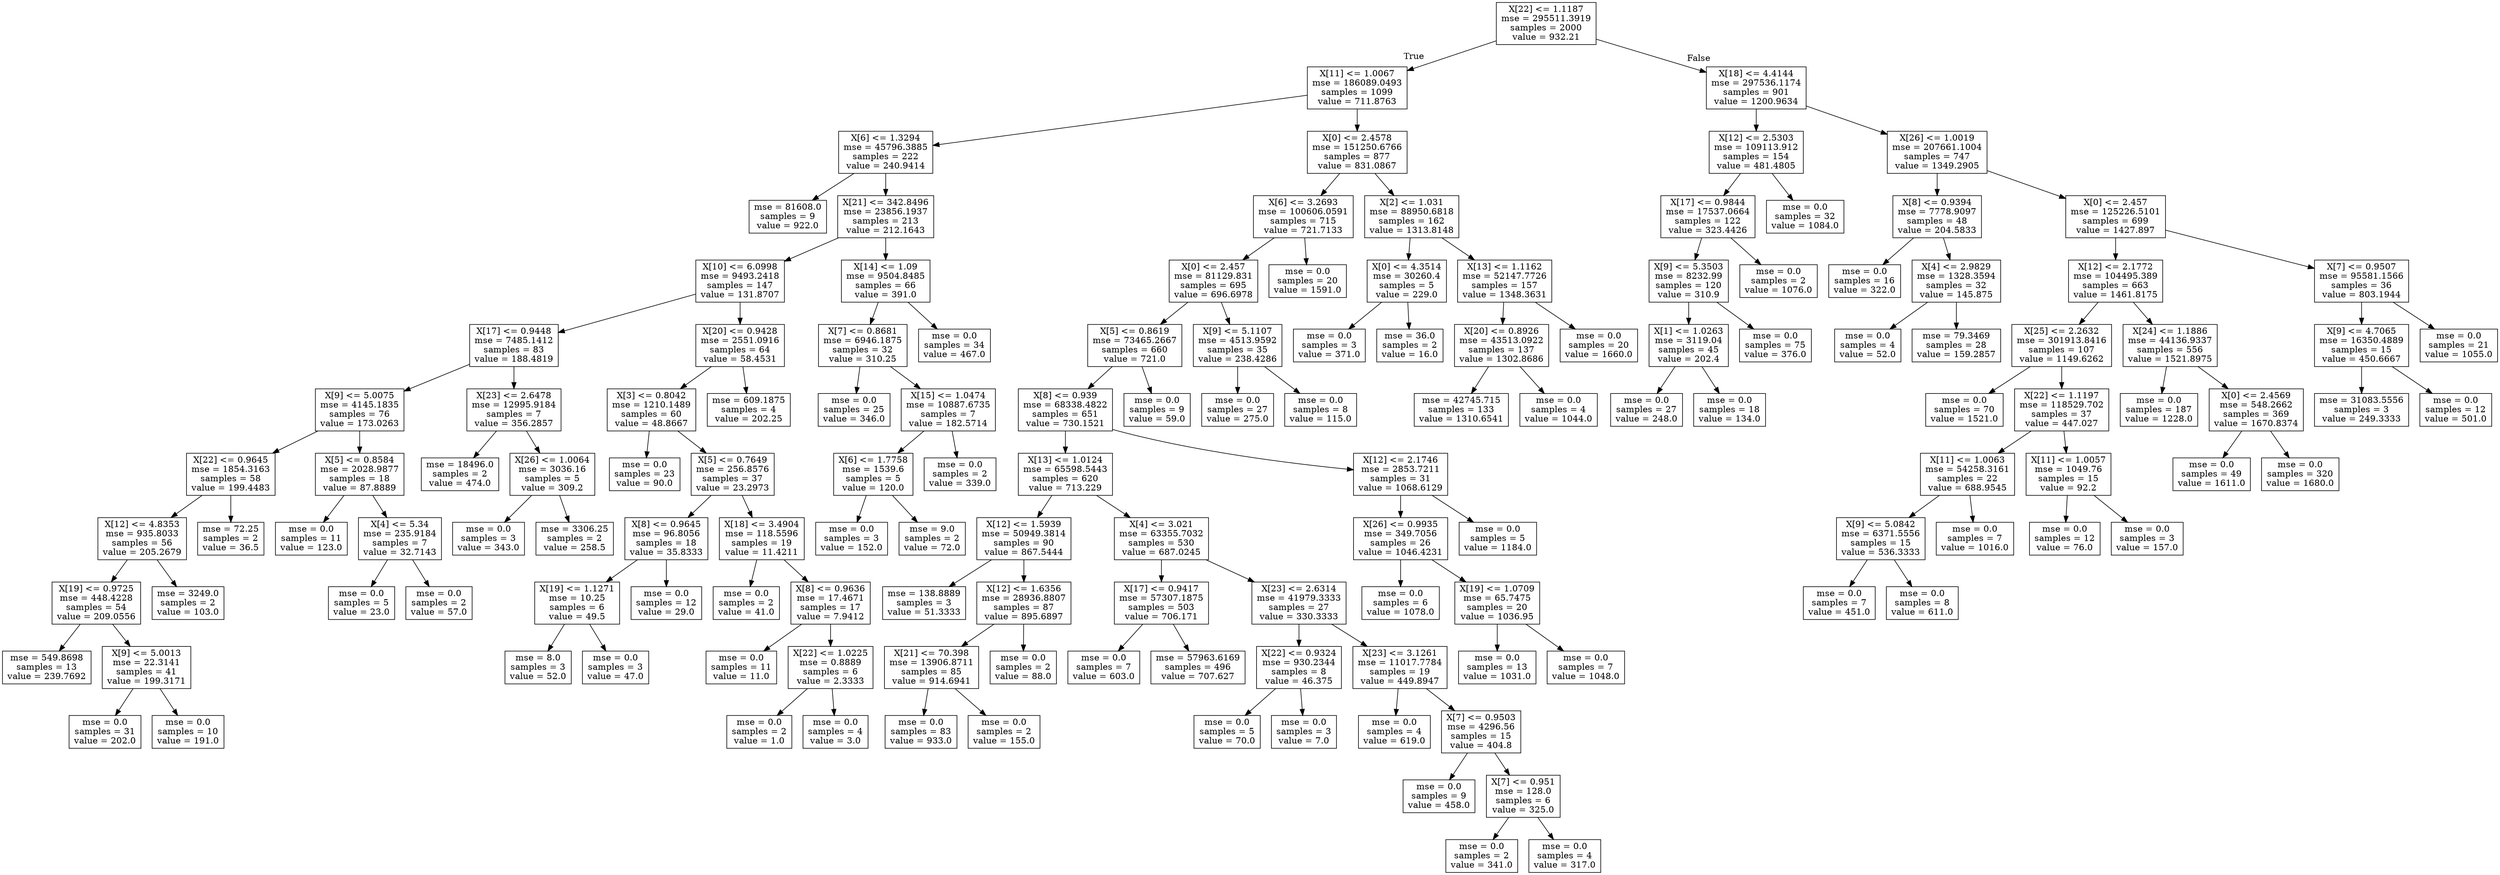 digraph Tree {
node [shape=box] ;
0 [label="X[22] <= 1.1187\nmse = 295511.3919\nsamples = 2000\nvalue = 932.21"] ;
1 [label="X[11] <= 1.0067\nmse = 186089.0493\nsamples = 1099\nvalue = 711.8763"] ;
0 -> 1 [labeldistance=2.5, labelangle=45, headlabel="True"] ;
2 [label="X[6] <= 1.3294\nmse = 45796.3885\nsamples = 222\nvalue = 240.9414"] ;
1 -> 2 ;
3 [label="mse = 81608.0\nsamples = 9\nvalue = 922.0"] ;
2 -> 3 ;
4 [label="X[21] <= 342.8496\nmse = 23856.1937\nsamples = 213\nvalue = 212.1643"] ;
2 -> 4 ;
5 [label="X[10] <= 6.0998\nmse = 9493.2418\nsamples = 147\nvalue = 131.8707"] ;
4 -> 5 ;
6 [label="X[17] <= 0.9448\nmse = 7485.1412\nsamples = 83\nvalue = 188.4819"] ;
5 -> 6 ;
7 [label="X[9] <= 5.0075\nmse = 4145.1835\nsamples = 76\nvalue = 173.0263"] ;
6 -> 7 ;
8 [label="X[22] <= 0.9645\nmse = 1854.3163\nsamples = 58\nvalue = 199.4483"] ;
7 -> 8 ;
9 [label="X[12] <= 4.8353\nmse = 935.8033\nsamples = 56\nvalue = 205.2679"] ;
8 -> 9 ;
10 [label="X[19] <= 0.9725\nmse = 448.4228\nsamples = 54\nvalue = 209.0556"] ;
9 -> 10 ;
11 [label="mse = 549.8698\nsamples = 13\nvalue = 239.7692"] ;
10 -> 11 ;
12 [label="X[9] <= 5.0013\nmse = 22.3141\nsamples = 41\nvalue = 199.3171"] ;
10 -> 12 ;
13 [label="mse = 0.0\nsamples = 31\nvalue = 202.0"] ;
12 -> 13 ;
14 [label="mse = 0.0\nsamples = 10\nvalue = 191.0"] ;
12 -> 14 ;
15 [label="mse = 3249.0\nsamples = 2\nvalue = 103.0"] ;
9 -> 15 ;
16 [label="mse = 72.25\nsamples = 2\nvalue = 36.5"] ;
8 -> 16 ;
17 [label="X[5] <= 0.8584\nmse = 2028.9877\nsamples = 18\nvalue = 87.8889"] ;
7 -> 17 ;
18 [label="mse = 0.0\nsamples = 11\nvalue = 123.0"] ;
17 -> 18 ;
19 [label="X[4] <= 5.34\nmse = 235.9184\nsamples = 7\nvalue = 32.7143"] ;
17 -> 19 ;
20 [label="mse = 0.0\nsamples = 5\nvalue = 23.0"] ;
19 -> 20 ;
21 [label="mse = 0.0\nsamples = 2\nvalue = 57.0"] ;
19 -> 21 ;
22 [label="X[23] <= 2.6478\nmse = 12995.9184\nsamples = 7\nvalue = 356.2857"] ;
6 -> 22 ;
23 [label="mse = 18496.0\nsamples = 2\nvalue = 474.0"] ;
22 -> 23 ;
24 [label="X[26] <= 1.0064\nmse = 3036.16\nsamples = 5\nvalue = 309.2"] ;
22 -> 24 ;
25 [label="mse = 0.0\nsamples = 3\nvalue = 343.0"] ;
24 -> 25 ;
26 [label="mse = 3306.25\nsamples = 2\nvalue = 258.5"] ;
24 -> 26 ;
27 [label="X[20] <= 0.9428\nmse = 2551.0916\nsamples = 64\nvalue = 58.4531"] ;
5 -> 27 ;
28 [label="X[3] <= 0.8042\nmse = 1210.1489\nsamples = 60\nvalue = 48.8667"] ;
27 -> 28 ;
29 [label="mse = 0.0\nsamples = 23\nvalue = 90.0"] ;
28 -> 29 ;
30 [label="X[5] <= 0.7649\nmse = 256.8576\nsamples = 37\nvalue = 23.2973"] ;
28 -> 30 ;
31 [label="X[8] <= 0.9645\nmse = 96.8056\nsamples = 18\nvalue = 35.8333"] ;
30 -> 31 ;
32 [label="X[19] <= 1.1271\nmse = 10.25\nsamples = 6\nvalue = 49.5"] ;
31 -> 32 ;
33 [label="mse = 8.0\nsamples = 3\nvalue = 52.0"] ;
32 -> 33 ;
34 [label="mse = 0.0\nsamples = 3\nvalue = 47.0"] ;
32 -> 34 ;
35 [label="mse = 0.0\nsamples = 12\nvalue = 29.0"] ;
31 -> 35 ;
36 [label="X[18] <= 3.4904\nmse = 118.5596\nsamples = 19\nvalue = 11.4211"] ;
30 -> 36 ;
37 [label="mse = 0.0\nsamples = 2\nvalue = 41.0"] ;
36 -> 37 ;
38 [label="X[8] <= 0.9636\nmse = 17.4671\nsamples = 17\nvalue = 7.9412"] ;
36 -> 38 ;
39 [label="mse = 0.0\nsamples = 11\nvalue = 11.0"] ;
38 -> 39 ;
40 [label="X[22] <= 1.0225\nmse = 0.8889\nsamples = 6\nvalue = 2.3333"] ;
38 -> 40 ;
41 [label="mse = 0.0\nsamples = 2\nvalue = 1.0"] ;
40 -> 41 ;
42 [label="mse = 0.0\nsamples = 4\nvalue = 3.0"] ;
40 -> 42 ;
43 [label="mse = 609.1875\nsamples = 4\nvalue = 202.25"] ;
27 -> 43 ;
44 [label="X[14] <= 1.09\nmse = 9504.8485\nsamples = 66\nvalue = 391.0"] ;
4 -> 44 ;
45 [label="X[7] <= 0.8681\nmse = 6946.1875\nsamples = 32\nvalue = 310.25"] ;
44 -> 45 ;
46 [label="mse = 0.0\nsamples = 25\nvalue = 346.0"] ;
45 -> 46 ;
47 [label="X[15] <= 1.0474\nmse = 10887.6735\nsamples = 7\nvalue = 182.5714"] ;
45 -> 47 ;
48 [label="X[6] <= 1.7758\nmse = 1539.6\nsamples = 5\nvalue = 120.0"] ;
47 -> 48 ;
49 [label="mse = 0.0\nsamples = 3\nvalue = 152.0"] ;
48 -> 49 ;
50 [label="mse = 9.0\nsamples = 2\nvalue = 72.0"] ;
48 -> 50 ;
51 [label="mse = 0.0\nsamples = 2\nvalue = 339.0"] ;
47 -> 51 ;
52 [label="mse = 0.0\nsamples = 34\nvalue = 467.0"] ;
44 -> 52 ;
53 [label="X[0] <= 2.4578\nmse = 151250.6766\nsamples = 877\nvalue = 831.0867"] ;
1 -> 53 ;
54 [label="X[6] <= 3.2693\nmse = 100606.0591\nsamples = 715\nvalue = 721.7133"] ;
53 -> 54 ;
55 [label="X[0] <= 2.457\nmse = 81129.831\nsamples = 695\nvalue = 696.6978"] ;
54 -> 55 ;
56 [label="X[5] <= 0.8619\nmse = 73465.2667\nsamples = 660\nvalue = 721.0"] ;
55 -> 56 ;
57 [label="X[8] <= 0.939\nmse = 68338.4822\nsamples = 651\nvalue = 730.1521"] ;
56 -> 57 ;
58 [label="X[13] <= 1.0124\nmse = 65598.5443\nsamples = 620\nvalue = 713.229"] ;
57 -> 58 ;
59 [label="X[12] <= 1.5939\nmse = 50949.3814\nsamples = 90\nvalue = 867.5444"] ;
58 -> 59 ;
60 [label="mse = 138.8889\nsamples = 3\nvalue = 51.3333"] ;
59 -> 60 ;
61 [label="X[12] <= 1.6356\nmse = 28936.8807\nsamples = 87\nvalue = 895.6897"] ;
59 -> 61 ;
62 [label="X[21] <= 70.398\nmse = 13906.8711\nsamples = 85\nvalue = 914.6941"] ;
61 -> 62 ;
63 [label="mse = 0.0\nsamples = 83\nvalue = 933.0"] ;
62 -> 63 ;
64 [label="mse = 0.0\nsamples = 2\nvalue = 155.0"] ;
62 -> 64 ;
65 [label="mse = 0.0\nsamples = 2\nvalue = 88.0"] ;
61 -> 65 ;
66 [label="X[4] <= 3.021\nmse = 63355.7032\nsamples = 530\nvalue = 687.0245"] ;
58 -> 66 ;
67 [label="X[17] <= 0.9417\nmse = 57307.1875\nsamples = 503\nvalue = 706.171"] ;
66 -> 67 ;
68 [label="mse = 0.0\nsamples = 7\nvalue = 603.0"] ;
67 -> 68 ;
69 [label="mse = 57963.6169\nsamples = 496\nvalue = 707.627"] ;
67 -> 69 ;
70 [label="X[23] <= 2.6314\nmse = 41979.3333\nsamples = 27\nvalue = 330.3333"] ;
66 -> 70 ;
71 [label="X[22] <= 0.9324\nmse = 930.2344\nsamples = 8\nvalue = 46.375"] ;
70 -> 71 ;
72 [label="mse = 0.0\nsamples = 5\nvalue = 70.0"] ;
71 -> 72 ;
73 [label="mse = 0.0\nsamples = 3\nvalue = 7.0"] ;
71 -> 73 ;
74 [label="X[23] <= 3.1261\nmse = 11017.7784\nsamples = 19\nvalue = 449.8947"] ;
70 -> 74 ;
75 [label="mse = 0.0\nsamples = 4\nvalue = 619.0"] ;
74 -> 75 ;
76 [label="X[7] <= 0.9503\nmse = 4296.56\nsamples = 15\nvalue = 404.8"] ;
74 -> 76 ;
77 [label="mse = 0.0\nsamples = 9\nvalue = 458.0"] ;
76 -> 77 ;
78 [label="X[7] <= 0.951\nmse = 128.0\nsamples = 6\nvalue = 325.0"] ;
76 -> 78 ;
79 [label="mse = 0.0\nsamples = 2\nvalue = 341.0"] ;
78 -> 79 ;
80 [label="mse = 0.0\nsamples = 4\nvalue = 317.0"] ;
78 -> 80 ;
81 [label="X[12] <= 2.1746\nmse = 2853.7211\nsamples = 31\nvalue = 1068.6129"] ;
57 -> 81 ;
82 [label="X[26] <= 0.9935\nmse = 349.7056\nsamples = 26\nvalue = 1046.4231"] ;
81 -> 82 ;
83 [label="mse = 0.0\nsamples = 6\nvalue = 1078.0"] ;
82 -> 83 ;
84 [label="X[19] <= 1.0709\nmse = 65.7475\nsamples = 20\nvalue = 1036.95"] ;
82 -> 84 ;
85 [label="mse = 0.0\nsamples = 13\nvalue = 1031.0"] ;
84 -> 85 ;
86 [label="mse = 0.0\nsamples = 7\nvalue = 1048.0"] ;
84 -> 86 ;
87 [label="mse = 0.0\nsamples = 5\nvalue = 1184.0"] ;
81 -> 87 ;
88 [label="mse = 0.0\nsamples = 9\nvalue = 59.0"] ;
56 -> 88 ;
89 [label="X[9] <= 5.1107\nmse = 4513.9592\nsamples = 35\nvalue = 238.4286"] ;
55 -> 89 ;
90 [label="mse = 0.0\nsamples = 27\nvalue = 275.0"] ;
89 -> 90 ;
91 [label="mse = 0.0\nsamples = 8\nvalue = 115.0"] ;
89 -> 91 ;
92 [label="mse = 0.0\nsamples = 20\nvalue = 1591.0"] ;
54 -> 92 ;
93 [label="X[2] <= 1.031\nmse = 88950.6818\nsamples = 162\nvalue = 1313.8148"] ;
53 -> 93 ;
94 [label="X[0] <= 4.3514\nmse = 30260.4\nsamples = 5\nvalue = 229.0"] ;
93 -> 94 ;
95 [label="mse = 0.0\nsamples = 3\nvalue = 371.0"] ;
94 -> 95 ;
96 [label="mse = 36.0\nsamples = 2\nvalue = 16.0"] ;
94 -> 96 ;
97 [label="X[13] <= 1.1162\nmse = 52147.7726\nsamples = 157\nvalue = 1348.3631"] ;
93 -> 97 ;
98 [label="X[20] <= 0.8926\nmse = 43513.0922\nsamples = 137\nvalue = 1302.8686"] ;
97 -> 98 ;
99 [label="mse = 42745.715\nsamples = 133\nvalue = 1310.6541"] ;
98 -> 99 ;
100 [label="mse = 0.0\nsamples = 4\nvalue = 1044.0"] ;
98 -> 100 ;
101 [label="mse = 0.0\nsamples = 20\nvalue = 1660.0"] ;
97 -> 101 ;
102 [label="X[18] <= 4.4144\nmse = 297536.1174\nsamples = 901\nvalue = 1200.9634"] ;
0 -> 102 [labeldistance=2.5, labelangle=-45, headlabel="False"] ;
103 [label="X[12] <= 2.5303\nmse = 109113.912\nsamples = 154\nvalue = 481.4805"] ;
102 -> 103 ;
104 [label="X[17] <= 0.9844\nmse = 17537.0664\nsamples = 122\nvalue = 323.4426"] ;
103 -> 104 ;
105 [label="X[9] <= 5.3503\nmse = 8232.99\nsamples = 120\nvalue = 310.9"] ;
104 -> 105 ;
106 [label="X[1] <= 1.0263\nmse = 3119.04\nsamples = 45\nvalue = 202.4"] ;
105 -> 106 ;
107 [label="mse = 0.0\nsamples = 27\nvalue = 248.0"] ;
106 -> 107 ;
108 [label="mse = 0.0\nsamples = 18\nvalue = 134.0"] ;
106 -> 108 ;
109 [label="mse = 0.0\nsamples = 75\nvalue = 376.0"] ;
105 -> 109 ;
110 [label="mse = 0.0\nsamples = 2\nvalue = 1076.0"] ;
104 -> 110 ;
111 [label="mse = 0.0\nsamples = 32\nvalue = 1084.0"] ;
103 -> 111 ;
112 [label="X[26] <= 1.0019\nmse = 207661.1004\nsamples = 747\nvalue = 1349.2905"] ;
102 -> 112 ;
113 [label="X[8] <= 0.9394\nmse = 7778.9097\nsamples = 48\nvalue = 204.5833"] ;
112 -> 113 ;
114 [label="mse = 0.0\nsamples = 16\nvalue = 322.0"] ;
113 -> 114 ;
115 [label="X[4] <= 2.9829\nmse = 1328.3594\nsamples = 32\nvalue = 145.875"] ;
113 -> 115 ;
116 [label="mse = 0.0\nsamples = 4\nvalue = 52.0"] ;
115 -> 116 ;
117 [label="mse = 79.3469\nsamples = 28\nvalue = 159.2857"] ;
115 -> 117 ;
118 [label="X[0] <= 2.457\nmse = 125226.5101\nsamples = 699\nvalue = 1427.897"] ;
112 -> 118 ;
119 [label="X[12] <= 2.1772\nmse = 104495.389\nsamples = 663\nvalue = 1461.8175"] ;
118 -> 119 ;
120 [label="X[25] <= 2.2632\nmse = 301913.8416\nsamples = 107\nvalue = 1149.6262"] ;
119 -> 120 ;
121 [label="mse = 0.0\nsamples = 70\nvalue = 1521.0"] ;
120 -> 121 ;
122 [label="X[22] <= 1.1197\nmse = 118529.702\nsamples = 37\nvalue = 447.027"] ;
120 -> 122 ;
123 [label="X[11] <= 1.0063\nmse = 54258.3161\nsamples = 22\nvalue = 688.9545"] ;
122 -> 123 ;
124 [label="X[9] <= 5.0842\nmse = 6371.5556\nsamples = 15\nvalue = 536.3333"] ;
123 -> 124 ;
125 [label="mse = 0.0\nsamples = 7\nvalue = 451.0"] ;
124 -> 125 ;
126 [label="mse = 0.0\nsamples = 8\nvalue = 611.0"] ;
124 -> 126 ;
127 [label="mse = 0.0\nsamples = 7\nvalue = 1016.0"] ;
123 -> 127 ;
128 [label="X[11] <= 1.0057\nmse = 1049.76\nsamples = 15\nvalue = 92.2"] ;
122 -> 128 ;
129 [label="mse = 0.0\nsamples = 12\nvalue = 76.0"] ;
128 -> 129 ;
130 [label="mse = 0.0\nsamples = 3\nvalue = 157.0"] ;
128 -> 130 ;
131 [label="X[24] <= 1.1886\nmse = 44136.9337\nsamples = 556\nvalue = 1521.8975"] ;
119 -> 131 ;
132 [label="mse = 0.0\nsamples = 187\nvalue = 1228.0"] ;
131 -> 132 ;
133 [label="X[0] <= 2.4569\nmse = 548.2662\nsamples = 369\nvalue = 1670.8374"] ;
131 -> 133 ;
134 [label="mse = 0.0\nsamples = 49\nvalue = 1611.0"] ;
133 -> 134 ;
135 [label="mse = 0.0\nsamples = 320\nvalue = 1680.0"] ;
133 -> 135 ;
136 [label="X[7] <= 0.9507\nmse = 95581.1566\nsamples = 36\nvalue = 803.1944"] ;
118 -> 136 ;
137 [label="X[9] <= 4.7065\nmse = 16350.4889\nsamples = 15\nvalue = 450.6667"] ;
136 -> 137 ;
138 [label="mse = 31083.5556\nsamples = 3\nvalue = 249.3333"] ;
137 -> 138 ;
139 [label="mse = 0.0\nsamples = 12\nvalue = 501.0"] ;
137 -> 139 ;
140 [label="mse = 0.0\nsamples = 21\nvalue = 1055.0"] ;
136 -> 140 ;
}